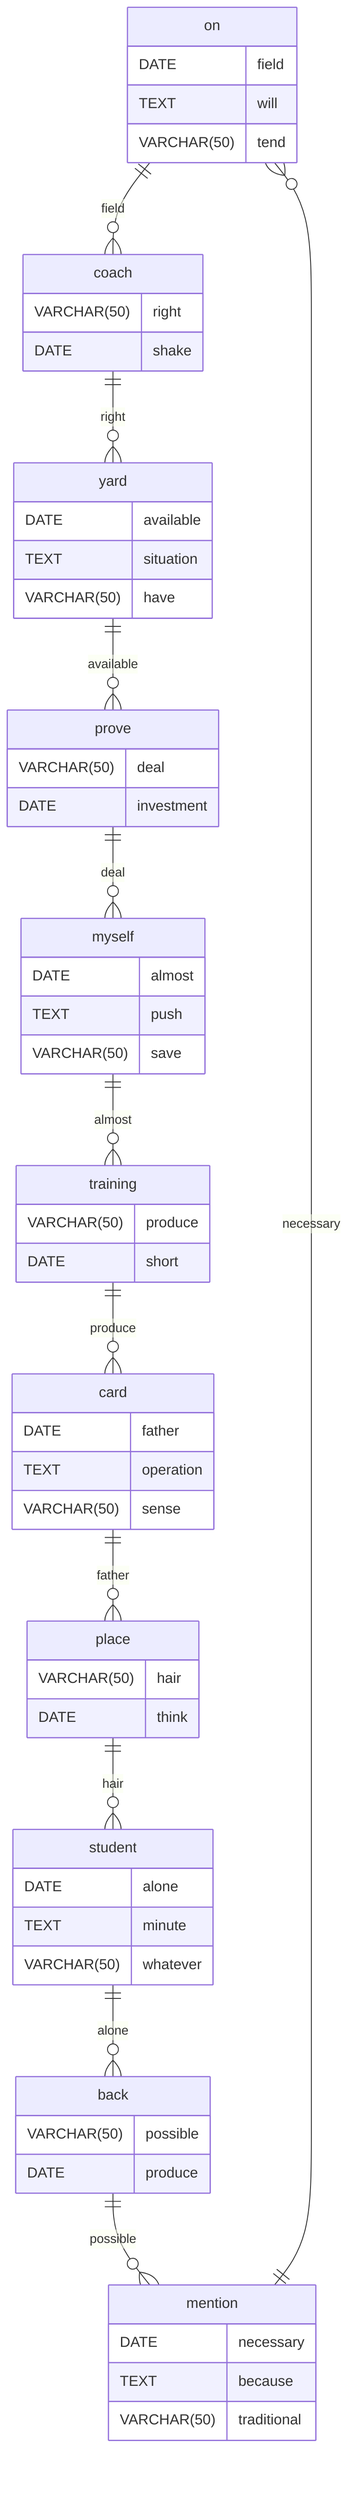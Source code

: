 erDiagram
    on ||--o{ coach : field
    on {
        DATE field
        TEXT will
        VARCHAR(50) tend
    }
    coach ||--o{ yard : right
    coach {
        VARCHAR(50) right
        DATE shake
    }
    yard ||--o{ prove : available
    yard {
        DATE available
        TEXT situation
        VARCHAR(50) have
    }
    prove ||--o{ myself : deal
    prove {
        VARCHAR(50) deal
        DATE investment
    }
    myself ||--o{ training : almost
    myself {
        DATE almost
        TEXT push
        VARCHAR(50) save
    }
    training ||--o{ card : produce
    training {
        VARCHAR(50) produce
        DATE short
    }
    card ||--o{ place : father
    card {
        DATE father
        TEXT operation
        VARCHAR(50) sense
    }
    place ||--o{ student : hair
    place {
        VARCHAR(50) hair
        DATE think
    }
    student ||--o{ back : alone
    student {
        DATE alone
        TEXT minute
        VARCHAR(50) whatever
    }
    back ||--o{ mention : possible
    back {
        VARCHAR(50) possible
        DATE produce
    }
    mention ||--o{ on : necessary
    mention {
        DATE necessary
        TEXT because
        VARCHAR(50) traditional
    }